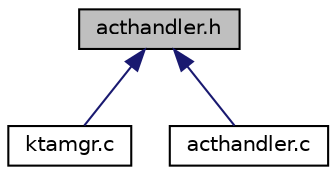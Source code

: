 digraph "acthandler.h"
{
 // LATEX_PDF_SIZE
  edge [fontname="Helvetica",fontsize="10",labelfontname="Helvetica",labelfontsize="10"];
  node [fontname="Helvetica",fontsize="10",shape=record];
  Node1 [label="acthandler.h",height=0.2,width=0.4,color="black", fillcolor="grey75", style="filled", fontcolor="black",tooltip="keySTREAM Trusted Agent - Activation handler."];
  Node1 -> Node2 [dir="back",color="midnightblue",fontsize="10",style="solid",fontname="Helvetica"];
  Node2 [label="ktamgr.c",height=0.2,width=0.4,color="black", fillcolor="white", style="filled",URL="$ktamgr_8c.html",tooltip="keySTREAM Trusted Agent manager."];
  Node1 -> Node3 [dir="back",color="midnightblue",fontsize="10",style="solid",fontname="Helvetica"];
  Node3 [label="acthandler.c",height=0.2,width=0.4,color="black", fillcolor="white", style="filled",URL="$acthandler_8c.html",tooltip="keySTREAM Trusted Agent - Activation handler."];
}
